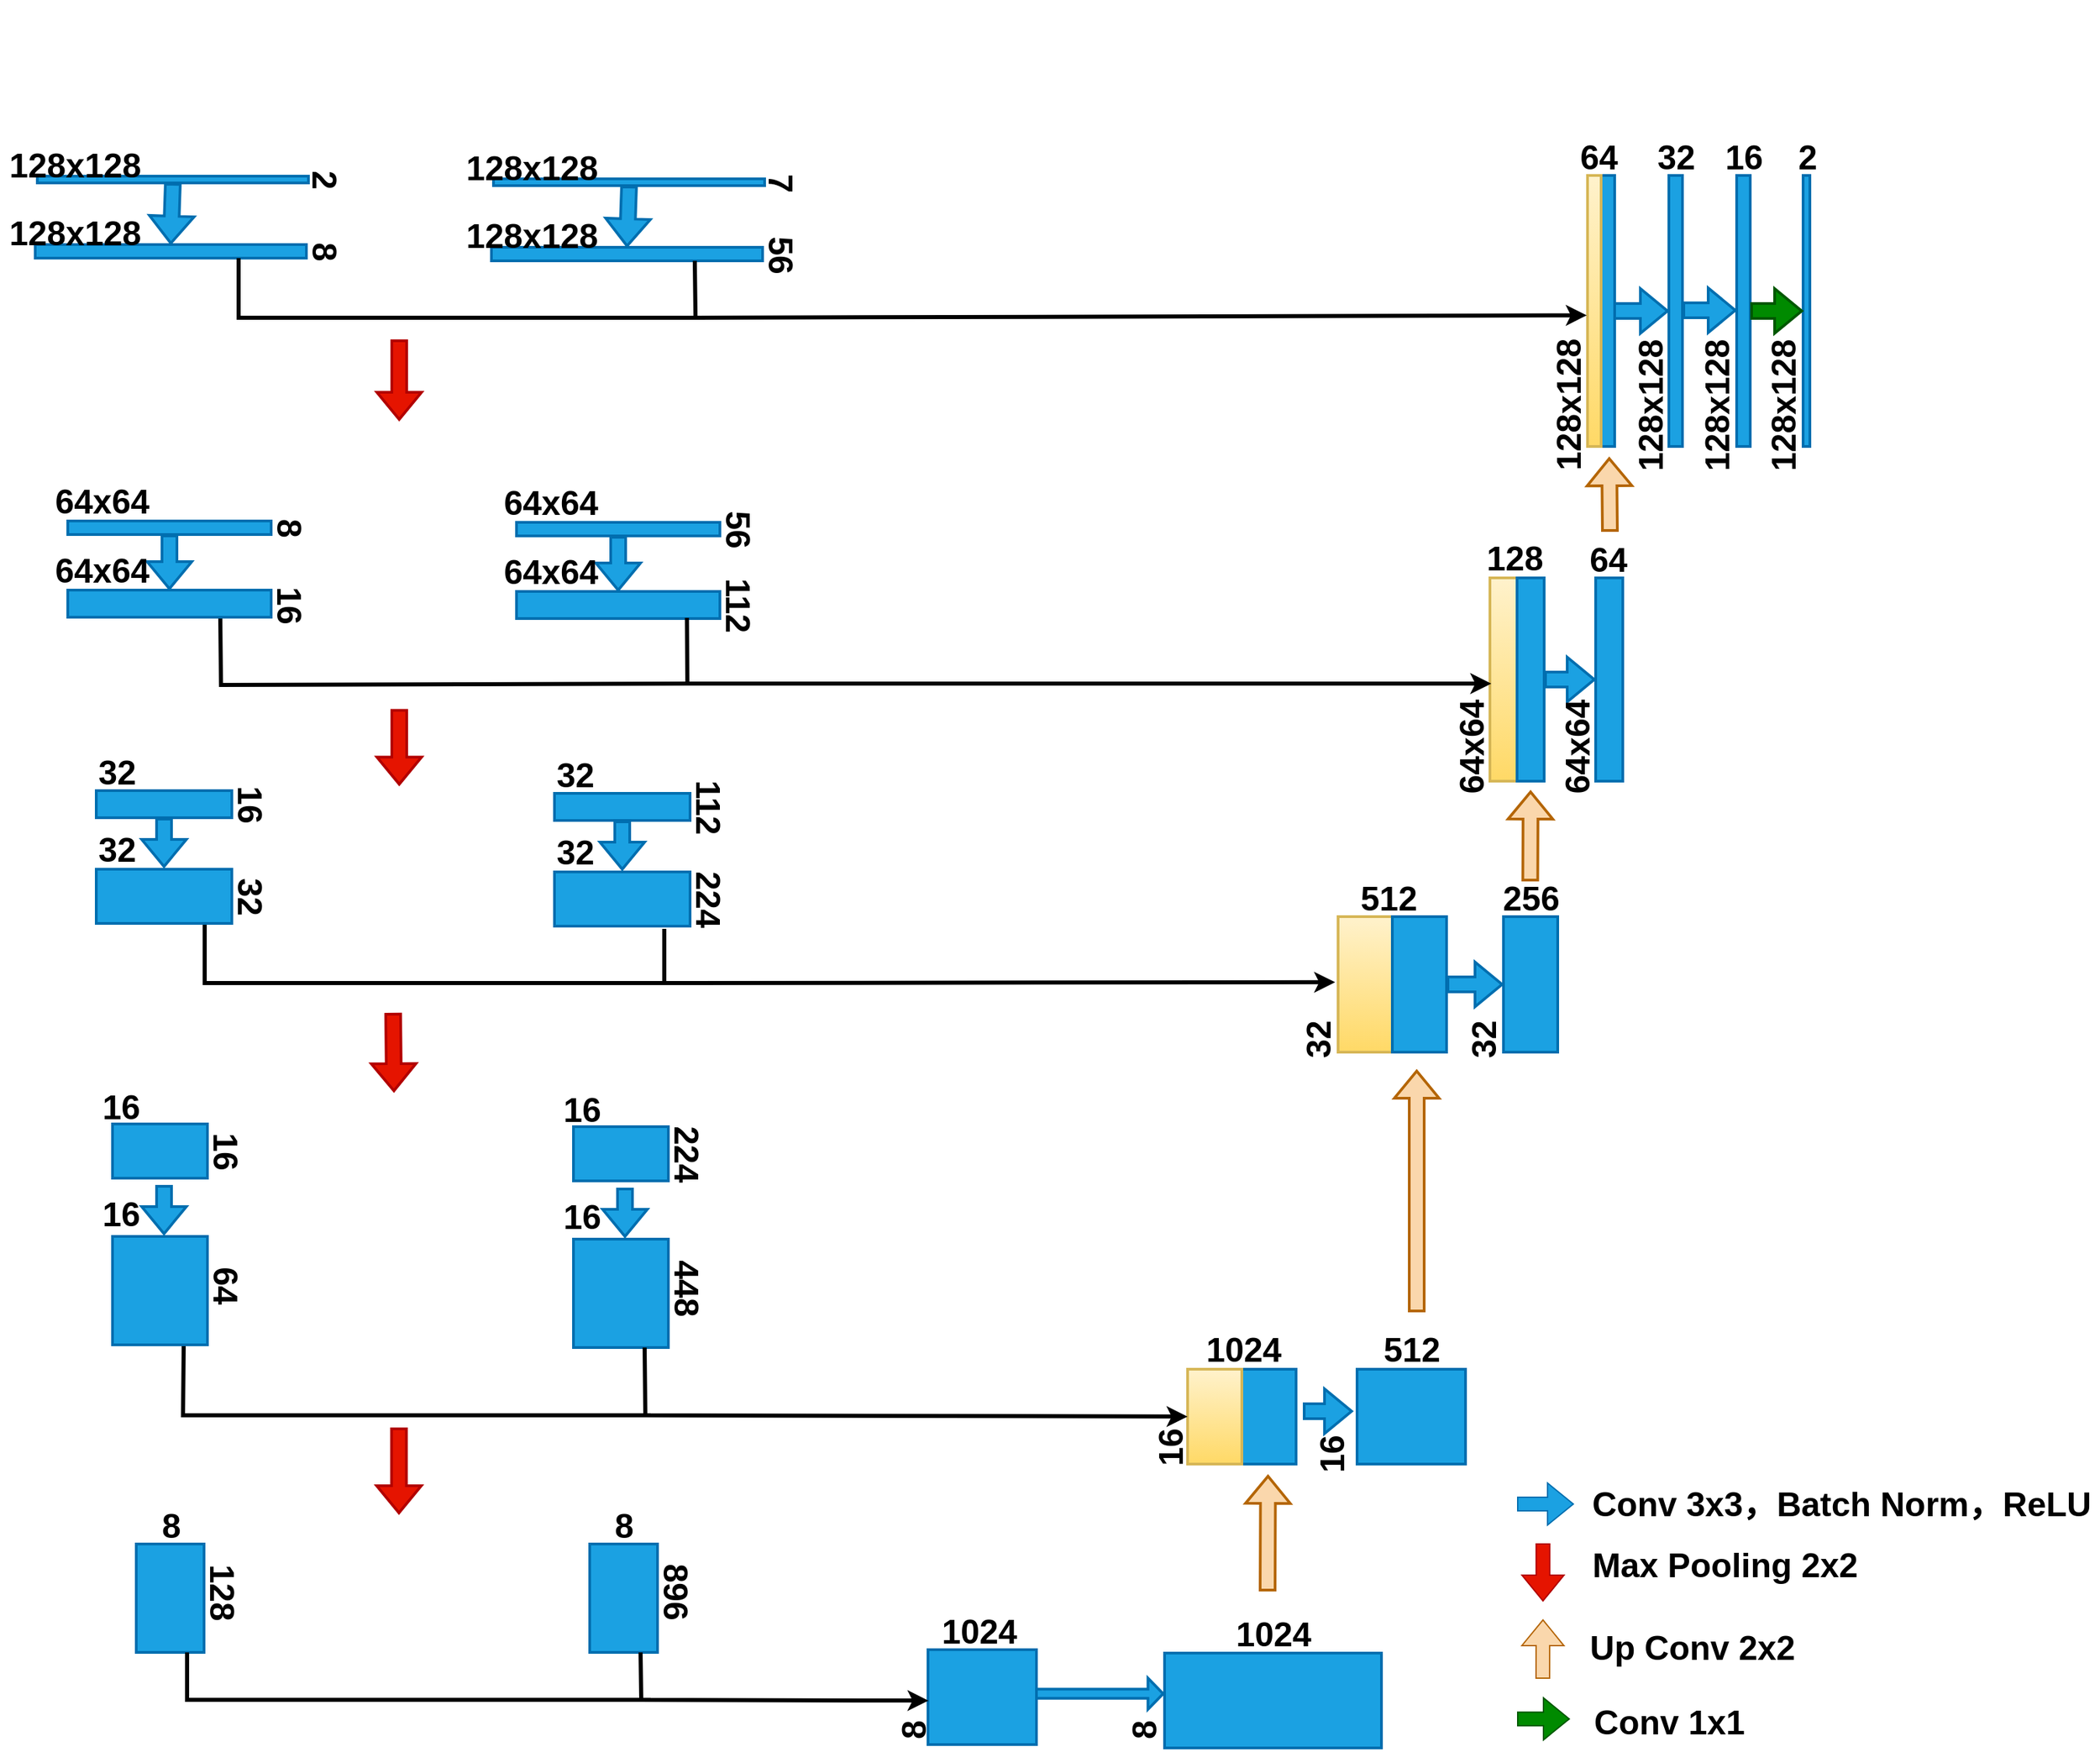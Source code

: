 <mxfile version="16.1.2" type="device"><diagram id="76JaeyTKaL0sgYRqcG2K" name="第 1 页"><mxGraphModel dx="1249" dy="129" grid="1" gridSize="10" guides="1" tooltips="1" connect="1" arrows="1" fold="1" page="1" pageScale="1" pageWidth="827" pageHeight="1169" math="0" shadow="0"><root><mxCell id="0"/><mxCell id="1" parent="0"/><mxCell id="KnSlC8G30M0_rxjDtpiL-91" value="32" style="text;html=1;align=center;verticalAlign=middle;resizable=0;points=[];autosize=1;strokeColor=none;fillColor=none;rotation=-90;fontSize=25;strokeWidth=2;fontStyle=1" parent="1" vertex="1"><mxGeometry x="2251" y="2464.5" width="40" height="40" as="geometry"/></mxCell><mxCell id="KnSlC8G30M0_rxjDtpiL-92" value="" style="shape=flexArrow;endArrow=classic;html=1;rounded=0;fillColor=#1ba1e2;strokeColor=#006EAF;width=10;fontSize=25;entryX=0;entryY=0.5;entryDx=0;entryDy=0;exitX=1;exitY=0.5;exitDx=0;exitDy=0;strokeWidth=2;fontStyle=1" parent="1" source="KnSlC8G30M0_rxjDtpiL-98" target="KnSlC8G30M0_rxjDtpiL-97" edge="1"><mxGeometry width="50" height="50" relative="1" as="geometry"><mxPoint x="2354" y="2443.3" as="sourcePoint"/><mxPoint x="2391" y="2443.3" as="targetPoint"/></mxGeometry></mxCell><mxCell id="KnSlC8G30M0_rxjDtpiL-93" value="32" style="text;html=1;align=center;verticalAlign=middle;resizable=0;points=[];autosize=1;strokeColor=none;fillColor=none;rotation=-90;fontSize=25;strokeWidth=2;fontStyle=1" parent="1" vertex="1"><mxGeometry x="2373" y="2464.5" width="40" height="40" as="geometry"/></mxCell><mxCell id="KnSlC8G30M0_rxjDtpiL-94" value="512" style="text;html=1;align=center;verticalAlign=middle;resizable=0;points=[];autosize=1;strokeColor=none;fillColor=none;fontSize=25;strokeWidth=2;fontStyle=1" parent="1" vertex="1"><mxGeometry x="2294" y="2358.5" width="60" height="40" as="geometry"/></mxCell><mxCell id="KnSlC8G30M0_rxjDtpiL-95" value="" style="shape=flexArrow;endArrow=classic;html=1;rounded=0;fillColor=#fad7ac;strokeColor=#b46504;fontSize=25;strokeWidth=2;fontStyle=1" parent="1" edge="1"><mxGeometry width="50" height="50" relative="1" as="geometry"><mxPoint x="2235" y="2891.5" as="sourcePoint"/><mxPoint x="2235.33" y="2805.5" as="targetPoint"/></mxGeometry></mxCell><mxCell id="KnSlC8G30M0_rxjDtpiL-96" value="" style="rounded=0;whiteSpace=wrap;html=1;fontSize=25;fillColor=#fff2cc;gradientColor=#ffd966;strokeColor=#d6b656;strokeWidth=2;fontStyle=1" parent="1" vertex="1"><mxGeometry x="2287" y="2393.5" width="40" height="100" as="geometry"/></mxCell><mxCell id="KnSlC8G30M0_rxjDtpiL-97" value="" style="rounded=0;whiteSpace=wrap;html=1;fontSize=25;fillColor=#1ba1e2;fontColor=#ffffff;strokeColor=#006EAF;strokeWidth=2;fontStyle=1" parent="1" vertex="1"><mxGeometry x="2409" y="2393.5" width="40" height="100" as="geometry"/></mxCell><mxCell id="KnSlC8G30M0_rxjDtpiL-98" value="" style="rounded=0;whiteSpace=wrap;html=1;fontSize=25;strokeWidth=2;fontStyle=1" parent="1" vertex="1"><mxGeometry x="2327" y="2393.5" width="40" height="100" as="geometry"/></mxCell><mxCell id="KnSlC8G30M0_rxjDtpiL-99" value="" style="shape=flexArrow;endArrow=classic;html=1;rounded=0;fillColor=#fad7ac;strokeColor=#b46504;fontSize=25;entryX=0.5;entryY=1;entryDx=0;entryDy=0;strokeWidth=2;fontStyle=1" parent="1" edge="1"><mxGeometry width="50" height="50" relative="1" as="geometry"><mxPoint x="2487.5" y="2109.5" as="sourcePoint"/><mxPoint x="2487.0" y="2054.5" as="targetPoint"/></mxGeometry></mxCell><mxCell id="KnSlC8G30M0_rxjDtpiL-100" value="" style="rounded=0;whiteSpace=wrap;html=1;fontSize=25;fillColor=#1ba1e2;fontColor=#ffffff;strokeColor=#006EAF;strokeWidth=2;fontStyle=1" parent="1" vertex="1"><mxGeometry x="2327" y="2393.5" width="40" height="100" as="geometry"/></mxCell><mxCell id="KnSlC8G30M0_rxjDtpiL-101" value="" style="rounded=0;whiteSpace=wrap;html=1;fontSize=25;fillColor=#1ba1e2;fontColor=#ffffff;strokeColor=#006EAF;strokeWidth=2;fontStyle=1" parent="1" vertex="1"><mxGeometry x="2409" y="2393.5" width="40" height="100" as="geometry"/></mxCell><mxCell id="KnSlC8G30M0_rxjDtpiL-102" value="" style="rounded=0;whiteSpace=wrap;html=1;fontSize=25;strokeWidth=2;fontStyle=1" parent="1" vertex="1"><mxGeometry x="2159" y="2937" width="60" height="60" as="geometry"/></mxCell><mxCell id="KnSlC8G30M0_rxjDtpiL-103" value="" style="shape=flexArrow;endArrow=classic;html=1;rounded=0;exitX=1;exitY=0.5;exitDx=0;exitDy=0;entryX=0;entryY=0.5;entryDx=0;entryDy=0;fillColor=#1ba1e2;strokeColor=#006EAF;width=5.833;fontSize=20;endSize=3.083;endWidth=14.236;strokeWidth=2;" parent="1" target="KnSlC8G30M0_rxjDtpiL-102" edge="1"><mxGeometry width="50" height="50" relative="1" as="geometry"><mxPoint x="2047" y="2967" as="sourcePoint"/><mxPoint x="2198" y="2972.76" as="targetPoint"/></mxGeometry></mxCell><mxCell id="KnSlC8G30M0_rxjDtpiL-104" value="8" style="text;html=1;align=center;verticalAlign=middle;resizable=0;points=[];autosize=1;strokeColor=none;fillColor=none;rotation=-90;fontSize=25;strokeWidth=2;fontStyle=1" parent="1" vertex="1"><mxGeometry x="2128" y="2974" width="30" height="40" as="geometry"/></mxCell><mxCell id="KnSlC8G30M0_rxjDtpiL-105" value="1024" style="text;html=1;align=center;verticalAlign=middle;resizable=0;points=[];autosize=1;strokeColor=none;fillColor=none;fontSize=25;strokeWidth=2;fontStyle=1" parent="1" vertex="1"><mxGeometry x="2204" y="2902" width="70" height="40" as="geometry"/></mxCell><mxCell id="KnSlC8G30M0_rxjDtpiL-106" value="" style="rounded=0;whiteSpace=wrap;html=1;fontSize=25;fillColor=#1ba1e2;fontColor=#ffffff;strokeColor=#006EAF;strokeWidth=2;fontStyle=1" parent="1" vertex="1"><mxGeometry x="2159" y="2937" width="160" height="70" as="geometry"/></mxCell><mxCell id="KnSlC8G30M0_rxjDtpiL-107" value="" style="rounded=0;whiteSpace=wrap;html=1;fontSize=25;fillColor=#0050ef;fontColor=#ffffff;strokeColor=#001DBC;strokeWidth=2;fontStyle=1" parent="1" vertex="1"><mxGeometry x="2477" y="2143.5" width="20" height="150" as="geometry"/></mxCell><mxCell id="KnSlC8G30M0_rxjDtpiL-108" value="64x64" style="text;html=1;align=center;verticalAlign=middle;resizable=0;points=[];autosize=1;strokeColor=none;fillColor=none;rotation=-90;fontSize=25;strokeWidth=2;fontStyle=1" parent="1" vertex="1"><mxGeometry x="2339" y="2248.5" width="90" height="40" as="geometry"/></mxCell><mxCell id="KnSlC8G30M0_rxjDtpiL-109" value="" style="shape=flexArrow;endArrow=classic;html=1;rounded=0;exitX=1;exitY=0.5;exitDx=0;exitDy=0;entryX=0;entryY=0.5;entryDx=0;entryDy=0;fillColor=#1ba1e2;strokeColor=#006EAF;fontSize=25;strokeWidth=2;fontStyle=1" parent="1" source="KnSlC8G30M0_rxjDtpiL-114" target="KnSlC8G30M0_rxjDtpiL-107" edge="1"><mxGeometry width="50" height="50" relative="1" as="geometry"><mxPoint x="2522" y="2219.5" as="sourcePoint"/><mxPoint x="2928" y="2322.5" as="targetPoint"/></mxGeometry></mxCell><mxCell id="KnSlC8G30M0_rxjDtpiL-110" value="64x64" style="text;html=1;align=center;verticalAlign=middle;resizable=0;points=[];autosize=1;strokeColor=none;fillColor=none;rotation=-90;fontSize=25;strokeWidth=2;fontStyle=1" parent="1" vertex="1"><mxGeometry x="2417" y="2248.5" width="90" height="40" as="geometry"/></mxCell><mxCell id="KnSlC8G30M0_rxjDtpiL-111" value="128" style="text;html=1;align=center;verticalAlign=middle;resizable=0;points=[];autosize=1;strokeColor=none;fillColor=none;fontSize=25;strokeWidth=2;fontStyle=1" parent="1" vertex="1"><mxGeometry x="2386.5" y="2107.5" width="60" height="40" as="geometry"/></mxCell><mxCell id="KnSlC8G30M0_rxjDtpiL-112" value="64" style="text;html=1;align=center;verticalAlign=middle;resizable=0;points=[];autosize=1;strokeColor=none;fillColor=none;fontSize=25;strokeWidth=2;fontStyle=1" parent="1" vertex="1"><mxGeometry x="2466" y="2108.5" width="40" height="40" as="geometry"/></mxCell><mxCell id="KnSlC8G30M0_rxjDtpiL-113" value="" style="rounded=0;whiteSpace=wrap;html=1;fontSize=25;fillColor=#fff2cc;gradientColor=#ffd966;strokeColor=#d6b656;strokeWidth=2;fontStyle=1" parent="1" vertex="1"><mxGeometry x="2399" y="2143.5" width="20" height="150" as="geometry"/></mxCell><mxCell id="KnSlC8G30M0_rxjDtpiL-114" value="" style="rounded=0;whiteSpace=wrap;html=1;fontSize=25;fillColor=#0050ef;fontColor=#ffffff;strokeColor=#001DBC;strokeWidth=2;fontStyle=1" parent="1" vertex="1"><mxGeometry x="2419" y="2143.5" width="20" height="150" as="geometry"/></mxCell><mxCell id="KnSlC8G30M0_rxjDtpiL-115" value="" style="shape=flexArrow;endArrow=classic;html=1;rounded=0;fillColor=#fad7ac;strokeColor=#b46504;fontSize=20;strokeWidth=2;" parent="1" edge="1"><mxGeometry width="50" height="50" relative="1" as="geometry"><mxPoint x="2345" y="2685.5" as="sourcePoint"/><mxPoint x="2345" y="2506.5" as="targetPoint"/></mxGeometry></mxCell><mxCell id="KnSlC8G30M0_rxjDtpiL-116" value="" style="rounded=0;whiteSpace=wrap;html=1;fontSize=25;fillColor=#1ba1e2;fontColor=#ffffff;strokeColor=#006EAF;strokeWidth=2;fontStyle=1" parent="1" vertex="1"><mxGeometry x="2477" y="2143.5" width="20" height="150" as="geometry"/></mxCell><mxCell id="KnSlC8G30M0_rxjDtpiL-117" value="" style="rounded=0;whiteSpace=wrap;html=1;fontSize=25;fillColor=#1ba1e2;fontColor=#ffffff;strokeColor=#006EAF;strokeWidth=2;fontStyle=1" parent="1" vertex="1"><mxGeometry x="2419" y="2143.5" width="20" height="150" as="geometry"/></mxCell><mxCell id="KnSlC8G30M0_rxjDtpiL-118" value="" style="rounded=0;whiteSpace=wrap;html=1;fontSize=25;fillColor=#1ba1e2;fontColor=#ffffff;strokeColor=#006EAF;strokeWidth=2;fontStyle=1" parent="1" vertex="1"><mxGeometry x="2531" y="1846.5" width="10" height="200" as="geometry"/></mxCell><mxCell id="KnSlC8G30M0_rxjDtpiL-119" value="128x128" style="text;html=1;align=center;verticalAlign=middle;resizable=0;points=[];autosize=1;strokeColor=none;fillColor=none;rotation=-90;fontSize=25;strokeWidth=2;fontStyle=1" parent="1" vertex="1"><mxGeometry x="2400.5" y="1996.5" width="110" height="40" as="geometry"/></mxCell><mxCell id="KnSlC8G30M0_rxjDtpiL-120" value="" style="shape=flexArrow;endArrow=classic;html=1;rounded=0;exitX=1;exitY=0.5;exitDx=0;exitDy=0;entryX=0;entryY=0.5;entryDx=0;entryDy=0;fillColor=#1ba1e2;strokeColor=#006EAF;fontSize=25;strokeWidth=2;fontStyle=1" parent="1" target="KnSlC8G30M0_rxjDtpiL-118" edge="1"><mxGeometry width="50" height="50" relative="1" as="geometry"><mxPoint x="2486.0" y="1946.5" as="sourcePoint"/><mxPoint x="2901" y="2026.5" as="targetPoint"/></mxGeometry></mxCell><mxCell id="KnSlC8G30M0_rxjDtpiL-121" value="128x128" style="text;html=1;align=center;verticalAlign=middle;resizable=0;points=[];autosize=1;strokeColor=none;fillColor=none;rotation=-90;fontSize=25;strokeWidth=2;fontStyle=1" parent="1" vertex="1"><mxGeometry x="2461" y="1996.5" width="110" height="40" as="geometry"/></mxCell><mxCell id="KnSlC8G30M0_rxjDtpiL-122" value="128x128" style="text;html=1;align=center;verticalAlign=middle;resizable=0;points=[];autosize=1;strokeColor=none;fillColor=none;rotation=-90;fontSize=25;strokeWidth=2;fontStyle=1" parent="1" vertex="1"><mxGeometry x="2510" y="1996.5" width="110" height="40" as="geometry"/></mxCell><mxCell id="KnSlC8G30M0_rxjDtpiL-123" value="64" style="text;html=1;align=center;verticalAlign=middle;resizable=0;points=[];autosize=1;strokeColor=none;fillColor=none;fontSize=25;strokeWidth=2;fontStyle=1" parent="1" vertex="1"><mxGeometry x="2459" y="1811.5" width="40" height="40" as="geometry"/></mxCell><mxCell id="KnSlC8G30M0_rxjDtpiL-124" value="" style="shape=flexArrow;endArrow=classic;html=1;rounded=0;exitX=1;exitY=0.5;exitDx=0;exitDy=0;entryX=0;entryY=0.5;entryDx=0;entryDy=0;fillColor=#1ba1e2;strokeColor=#006EAF;fontSize=25;strokeWidth=2;fontStyle=1" parent="1" edge="1"><mxGeometry width="50" height="50" relative="1" as="geometry"><mxPoint x="2541.0" y="1946" as="sourcePoint"/><mxPoint x="2581.0" y="1946" as="targetPoint"/></mxGeometry></mxCell><mxCell id="KnSlC8G30M0_rxjDtpiL-125" value="" style="rounded=0;whiteSpace=wrap;html=1;fontSize=25;fillColor=#1ba1e2;fontColor=#ffffff;strokeColor=#006EAF;strokeWidth=2;fontStyle=1" parent="1" vertex="1"><mxGeometry x="2481" y="1846.5" width="10" height="200" as="geometry"/></mxCell><mxCell id="KnSlC8G30M0_rxjDtpiL-126" value="" style="rounded=0;whiteSpace=wrap;html=1;fontSize=25;fillColor=#fff2cc;gradientColor=#ffd966;strokeColor=#d6b656;strokeWidth=2;fontStyle=1" parent="1" vertex="1"><mxGeometry x="2471" y="1846.5" width="10" height="200" as="geometry"/></mxCell><mxCell id="KnSlC8G30M0_rxjDtpiL-127" value="" style="rounded=0;whiteSpace=wrap;html=1;fontSize=25;fillColor=#1ba1e2;fontColor=#ffffff;strokeColor=#006EAF;strokeWidth=2;fontStyle=1" parent="1" vertex="1"><mxGeometry x="2581" y="1846.5" width="10" height="200" as="geometry"/></mxCell><mxCell id="KnSlC8G30M0_rxjDtpiL-128" value="" style="rounded=0;whiteSpace=wrap;html=1;fontSize=25;fillColor=#1ba1e2;fontColor=#ffffff;strokeColor=#006EAF;strokeWidth=2;fontStyle=1" parent="1" vertex="1"><mxGeometry x="2630" y="1846.5" width="5" height="200" as="geometry"/></mxCell><mxCell id="KnSlC8G30M0_rxjDtpiL-129" value="128x128" style="text;html=1;align=center;verticalAlign=middle;resizable=0;points=[];autosize=1;strokeColor=none;fillColor=none;rotation=-90;fontSize=25;strokeWidth=2;fontStyle=1" parent="1" vertex="1"><mxGeometry x="2559" y="1996.5" width="110" height="40" as="geometry"/></mxCell><mxCell id="KnSlC8G30M0_rxjDtpiL-130" value="" style="shape=flexArrow;endArrow=classic;html=1;rounded=0;exitX=1;exitY=0.5;exitDx=0;exitDy=0;fillColor=#008a00;strokeColor=#005700;fontSize=25;entryX=0;entryY=0.5;entryDx=0;entryDy=0;strokeWidth=2;fontStyle=1" parent="1" source="KnSlC8G30M0_rxjDtpiL-127" target="KnSlC8G30M0_rxjDtpiL-128" edge="1"><mxGeometry width="50" height="50" relative="1" as="geometry"><mxPoint x="2596" y="1946.13" as="sourcePoint"/><mxPoint x="2626" y="1946.5" as="targetPoint"/></mxGeometry></mxCell><mxCell id="KnSlC8G30M0_rxjDtpiL-131" value="" style="shape=flexArrow;endArrow=classic;html=1;rounded=0;fillColor=#e51400;strokeColor=#B20000;width=10;fontSize=25;exitX=1;exitY=0.5;exitDx=0;exitDy=0;strokeWidth=2;fontStyle=1" parent="1" edge="1"><mxGeometry width="50" height="50" relative="1" as="geometry"><mxPoint x="1594.47" y="1967.5" as="sourcePoint"/><mxPoint x="1594.47" y="2027.5" as="targetPoint"/></mxGeometry></mxCell><mxCell id="KnSlC8G30M0_rxjDtpiL-132" value="1024" style="text;html=1;align=center;verticalAlign=middle;resizable=0;points=[];autosize=1;strokeColor=none;fillColor=none;fontSize=25;rotation=0;strokeWidth=2;fontStyle=1" parent="1" vertex="1"><mxGeometry x="1987" y="2899.5" width="70" height="40" as="geometry"/></mxCell><mxCell id="KnSlC8G30M0_rxjDtpiL-133" value="8" style="text;html=1;align=center;verticalAlign=middle;resizable=0;points=[];autosize=1;strokeColor=none;fillColor=none;rotation=-90;fontSize=25;strokeWidth=2;fontStyle=1" parent="1" vertex="1"><mxGeometry x="1958" y="2974" width="30" height="40" as="geometry"/></mxCell><mxCell id="KnSlC8G30M0_rxjDtpiL-134" value="" style="rounded=0;whiteSpace=wrap;html=1;fontSize=25;fillColor=#1ba1e2;fontColor=#ffffff;strokeColor=#006EAF;rotation=0;strokeWidth=2;fontStyle=1" parent="1" vertex="1"><mxGeometry x="1984.5" y="2934.5" width="80" height="70" as="geometry"/></mxCell><mxCell id="KnSlC8G30M0_rxjDtpiL-135" value="" style="shape=flexArrow;endArrow=classic;html=1;rounded=0;fillColor=#e51400;strokeColor=#B20000;width=10;fontSize=25;exitX=1;exitY=0.5;exitDx=0;exitDy=0;strokeWidth=2;fontStyle=1" parent="1" edge="1"><mxGeometry width="50" height="50" relative="1" as="geometry"><mxPoint x="1594.5" y="2240.25" as="sourcePoint"/><mxPoint x="1594.5" y="2296.75" as="targetPoint"/></mxGeometry></mxCell><mxCell id="KnSlC8G30M0_rxjDtpiL-136" value="" style="shape=flexArrow;endArrow=classic;html=1;rounded=0;fillColor=#e51400;strokeColor=#B20000;width=10;fontSize=25;exitX=1;exitY=0.5;exitDx=0;exitDy=0;strokeWidth=2;fontStyle=1" parent="1" edge="1"><mxGeometry width="50" height="50" relative="1" as="geometry"><mxPoint x="1590.0" y="2464.5" as="sourcePoint"/><mxPoint x="1590.59" y="2523" as="targetPoint"/></mxGeometry></mxCell><mxCell id="KnSlC8G30M0_rxjDtpiL-137" value="" style="shape=flexArrow;endArrow=classic;html=1;rounded=0;fillColor=#e51400;strokeColor=#B20000;width=10;fontSize=25;exitX=1;exitY=0.5;exitDx=0;exitDy=0;strokeWidth=2;fontStyle=1" parent="1" edge="1"><mxGeometry width="50" height="50" relative="1" as="geometry"><mxPoint x="1594.29" y="2770.5" as="sourcePoint"/><mxPoint x="1594.29" y="2834.5" as="targetPoint"/></mxGeometry></mxCell><mxCell id="KnSlC8G30M0_rxjDtpiL-138" value="1024" style="text;html=1;align=center;verticalAlign=middle;resizable=0;points=[];autosize=1;strokeColor=none;fillColor=none;fontSize=25;rotation=0;strokeWidth=2;fontStyle=1" parent="1" vertex="1"><mxGeometry x="2182" y="2691.5" width="70" height="40" as="geometry"/></mxCell><mxCell id="KnSlC8G30M0_rxjDtpiL-139" value="" style="rounded=0;whiteSpace=wrap;html=1;fontSize=25;fillColor=#1ba1e2;fontColor=#ffffff;strokeColor=#006EAF;rotation=0;strokeWidth=2;fontStyle=1" parent="1" vertex="1"><mxGeometry x="2216" y="2727.5" width="40" height="70" as="geometry"/></mxCell><mxCell id="KnSlC8G30M0_rxjDtpiL-140" value="16" style="text;html=1;align=center;verticalAlign=middle;resizable=0;points=[];autosize=1;strokeColor=none;fillColor=none;rotation=-90;fontSize=25;strokeWidth=2;fontStyle=1" parent="1" vertex="1"><mxGeometry x="2142" y="2765.5" width="40" height="40" as="geometry"/></mxCell><mxCell id="KnSlC8G30M0_rxjDtpiL-141" value="" style="shape=flexArrow;endArrow=classic;html=1;rounded=0;fillColor=#1ba1e2;strokeColor=#006EAF;width=10;fontSize=25;strokeWidth=2;fontStyle=1" parent="1" edge="1"><mxGeometry width="50" height="50" relative="1" as="geometry"><mxPoint x="2261" y="2758.5" as="sourcePoint"/><mxPoint x="2298" y="2758.5" as="targetPoint"/></mxGeometry></mxCell><mxCell id="KnSlC8G30M0_rxjDtpiL-142" value="512" style="text;html=1;align=center;verticalAlign=middle;resizable=0;points=[];autosize=1;strokeColor=none;fillColor=none;fontSize=25;rotation=0;strokeWidth=2;fontStyle=1" parent="1" vertex="1"><mxGeometry x="2311" y="2691.5" width="60" height="40" as="geometry"/></mxCell><mxCell id="KnSlC8G30M0_rxjDtpiL-143" value="" style="rounded=0;whiteSpace=wrap;html=1;fontSize=25;fillColor=#1ba1e2;fontColor=#ffffff;strokeColor=#006EAF;rotation=0;strokeWidth=2;fontStyle=1" parent="1" vertex="1"><mxGeometry x="2301" y="2727.5" width="80" height="70" as="geometry"/></mxCell><mxCell id="KnSlC8G30M0_rxjDtpiL-144" value="16" style="text;html=1;align=center;verticalAlign=middle;resizable=0;points=[];autosize=1;strokeColor=none;fillColor=none;rotation=-90;fontSize=25;strokeWidth=2;fontStyle=1" parent="1" vertex="1"><mxGeometry x="2261" y="2770.5" width="40" height="40" as="geometry"/></mxCell><mxCell id="KnSlC8G30M0_rxjDtpiL-145" value="" style="rounded=0;whiteSpace=wrap;html=1;fontSize=25;fillColor=#fff2cc;gradientColor=#ffd966;strokeColor=#d6b656;strokeWidth=2;fontStyle=1" parent="1" vertex="1"><mxGeometry x="2176" y="2727.5" width="40" height="70" as="geometry"/></mxCell><mxCell id="KnSlC8G30M0_rxjDtpiL-146" value="256" style="text;html=1;align=center;verticalAlign=middle;resizable=0;points=[];autosize=1;strokeColor=none;fillColor=none;fontSize=25;strokeWidth=2;fontStyle=1" parent="1" vertex="1"><mxGeometry x="2399" y="2358.5" width="60" height="40" as="geometry"/></mxCell><mxCell id="KnSlC8G30M0_rxjDtpiL-147" value="" style="shape=flexArrow;endArrow=classic;html=1;rounded=0;fillColor=#fad7ac;strokeColor=#b46504;fontSize=25;strokeWidth=2;fontStyle=1" parent="1" edge="1"><mxGeometry width="50" height="50" relative="1" as="geometry"><mxPoint x="2428.75" y="2367.5" as="sourcePoint"/><mxPoint x="2429" y="2300.5" as="targetPoint"/></mxGeometry></mxCell><mxCell id="KnSlC8G30M0_rxjDtpiL-148" value="32" style="text;html=1;align=center;verticalAlign=middle;resizable=0;points=[];autosize=1;strokeColor=none;fillColor=none;fontSize=25;strokeWidth=2;fontStyle=1" parent="1" vertex="1"><mxGeometry x="2516" y="1811.5" width="40" height="40" as="geometry"/></mxCell><mxCell id="KnSlC8G30M0_rxjDtpiL-149" value="16" style="text;html=1;align=center;verticalAlign=middle;resizable=0;points=[];autosize=1;strokeColor=none;fillColor=none;fontSize=25;strokeWidth=2;fontStyle=1" parent="1" vertex="1"><mxGeometry x="2566" y="1811.5" width="40" height="40" as="geometry"/></mxCell><mxCell id="KnSlC8G30M0_rxjDtpiL-150" value="2" style="text;html=1;align=center;verticalAlign=middle;resizable=0;points=[];autosize=1;strokeColor=none;fillColor=none;fontSize=25;strokeWidth=2;fontStyle=1" parent="1" vertex="1"><mxGeometry x="2617.5" y="1811.5" width="30" height="40" as="geometry"/></mxCell><mxCell id="KnSlC8G30M0_rxjDtpiL-151" value="" style="group;rotation=90;" parent="1" vertex="1" connectable="0"><mxGeometry x="1694.5" y="1688.5" width="203" height="261" as="geometry"/></mxCell><mxCell id="KnSlC8G30M0_rxjDtpiL-152" value="" style="rounded=0;whiteSpace=wrap;html=1;fontSize=25;fillColor=#1ba1e2;strokeColor=#006EAF;fontColor=#ffffff;rotation=90;strokeWidth=2;fontStyle=1" parent="KnSlC8G30M0_rxjDtpiL-151" vertex="1"><mxGeometry x="67" y="63" width="5" height="200" as="geometry"/></mxCell><mxCell id="KnSlC8G30M0_rxjDtpiL-153" value="" style="rounded=0;whiteSpace=wrap;html=1;fontSize=25;fillColor=#1ba1e2;fontColor=#ffffff;strokeColor=#006EAF;rotation=90;strokeWidth=2;fontStyle=1" parent="KnSlC8G30M0_rxjDtpiL-151" vertex="1"><mxGeometry x="63" y="116" width="10" height="200" as="geometry"/></mxCell><mxCell id="KnSlC8G30M0_rxjDtpiL-154" value="128x128" style="text;html=1;align=center;verticalAlign=middle;resizable=0;points=[];autosize=1;strokeColor=none;fillColor=none;rotation=0;fontSize=25;strokeWidth=2;fontStyle=1" parent="KnSlC8G30M0_rxjDtpiL-151" vertex="1"><mxGeometry x="-58" y="131" width="110" height="40" as="geometry"/></mxCell><mxCell id="KnSlC8G30M0_rxjDtpiL-155" value="" style="shape=flexArrow;endArrow=classic;html=1;rounded=0;exitX=1;exitY=0.5;exitDx=0;exitDy=0;entryX=0;entryY=0.5;entryDx=0;entryDy=0;fillColor=#1ba1e2;strokeColor=#006EAF;fontSize=25;strokeWidth=2;fontStyle=1" parent="KnSlC8G30M0_rxjDtpiL-151" source="KnSlC8G30M0_rxjDtpiL-152" target="KnSlC8G30M0_rxjDtpiL-153" edge="1"><mxGeometry width="50" height="50" relative="1" as="geometry"><mxPoint x="-62" y="531" as="sourcePoint"/><mxPoint x="-12" y="581" as="targetPoint"/></mxGeometry></mxCell><mxCell id="KnSlC8G30M0_rxjDtpiL-156" value="128x128" style="text;html=1;align=center;verticalAlign=middle;resizable=0;points=[];autosize=1;strokeColor=none;fillColor=none;rotation=0;fontSize=25;strokeWidth=2;fontStyle=1" parent="KnSlC8G30M0_rxjDtpiL-151" vertex="1"><mxGeometry x="-58" y="181" width="110" height="40" as="geometry"/></mxCell><mxCell id="KnSlC8G30M0_rxjDtpiL-157" value="7" style="text;html=1;align=center;verticalAlign=middle;resizable=0;points=[];autosize=1;strokeColor=none;fillColor=none;fontSize=25;rotation=90;strokeWidth=2;fontStyle=1" parent="KnSlC8G30M0_rxjDtpiL-151" vertex="1"><mxGeometry x="168" y="143" width="30" height="40" as="geometry"/></mxCell><mxCell id="KnSlC8G30M0_rxjDtpiL-158" value="56" style="text;html=1;align=center;verticalAlign=middle;resizable=0;points=[];autosize=1;strokeColor=none;fillColor=none;fontSize=25;rotation=90;strokeWidth=2;fontStyle=1" parent="KnSlC8G30M0_rxjDtpiL-151" vertex="1"><mxGeometry x="163" y="196" width="40" height="40" as="geometry"/></mxCell><mxCell id="KnSlC8G30M0_rxjDtpiL-159" value="" style="rounded=0;whiteSpace=wrap;html=1;fontSize=25;fillColor=#1ba1e2;strokeColor=#006EAF;fontColor=#ffffff;rotation=90;strokeWidth=2;fontStyle=1" parent="1" vertex="1"><mxGeometry x="1425" y="1749.5" width="5" height="200" as="geometry"/></mxCell><mxCell id="KnSlC8G30M0_rxjDtpiL-160" value="" style="rounded=0;whiteSpace=wrap;html=1;fontSize=25;fillColor=#1ba1e2;fontColor=#ffffff;strokeColor=#006EAF;rotation=90;strokeWidth=2;fontStyle=1" parent="1" vertex="1"><mxGeometry x="1421" y="1802.5" width="10" height="200" as="geometry"/></mxCell><mxCell id="KnSlC8G30M0_rxjDtpiL-161" value="128x128" style="text;html=1;align=center;verticalAlign=middle;resizable=0;points=[];autosize=1;strokeColor=none;fillColor=none;rotation=0;fontSize=25;strokeWidth=2;fontStyle=1" parent="1" vertex="1"><mxGeometry x="1300" y="1817.5" width="110" height="40" as="geometry"/></mxCell><mxCell id="KnSlC8G30M0_rxjDtpiL-162" value="" style="shape=flexArrow;endArrow=classic;html=1;rounded=0;exitX=1;exitY=0.5;exitDx=0;exitDy=0;entryX=0;entryY=0.5;entryDx=0;entryDy=0;fillColor=#1ba1e2;strokeColor=#006EAF;fontSize=25;strokeWidth=2;fontStyle=1" parent="1" source="KnSlC8G30M0_rxjDtpiL-159" target="KnSlC8G30M0_rxjDtpiL-160" edge="1"><mxGeometry width="50" height="50" relative="1" as="geometry"><mxPoint x="1296" y="2217.5" as="sourcePoint"/><mxPoint x="1346" y="2267.5" as="targetPoint"/></mxGeometry></mxCell><mxCell id="KnSlC8G30M0_rxjDtpiL-163" value="128x128" style="text;html=1;align=center;verticalAlign=middle;resizable=0;points=[];autosize=1;strokeColor=none;fillColor=none;rotation=0;fontSize=25;strokeWidth=2;fontStyle=1" parent="1" vertex="1"><mxGeometry x="1300" y="1867.5" width="110" height="40" as="geometry"/></mxCell><mxCell id="KnSlC8G30M0_rxjDtpiL-164" value="2" style="text;html=1;align=center;verticalAlign=middle;resizable=0;points=[];autosize=1;strokeColor=none;fillColor=none;fontSize=25;rotation=90;strokeWidth=2;fontStyle=1" parent="1" vertex="1"><mxGeometry x="1526" y="1829.5" width="30" height="40" as="geometry"/></mxCell><mxCell id="KnSlC8G30M0_rxjDtpiL-165" value="8" style="text;html=1;align=center;verticalAlign=middle;resizable=0;points=[];autosize=1;strokeColor=none;fillColor=none;fontSize=25;rotation=90;strokeWidth=2;fontStyle=1" parent="1" vertex="1"><mxGeometry x="1526" y="1882.5" width="30" height="40" as="geometry"/></mxCell><mxCell id="KnSlC8G30M0_rxjDtpiL-167" value="" style="group;rotation=90;" parent="1" vertex="1" connectable="0"><mxGeometry x="1700" y="2027.5" width="176" height="205" as="geometry"/></mxCell><mxCell id="KnSlC8G30M0_rxjDtpiL-168" value="" style="rounded=0;whiteSpace=wrap;html=1;fontSize=25;rotation=90;strokeWidth=2;fontStyle=1" parent="KnSlC8G30M0_rxjDtpiL-167" vertex="1"><mxGeometry x="51" y="5" width="10" height="150" as="geometry"/></mxCell><mxCell id="KnSlC8G30M0_rxjDtpiL-169" value="" style="rounded=0;whiteSpace=wrap;html=1;fontSize=25;rotation=90;strokeWidth=2;fontStyle=1" parent="KnSlC8G30M0_rxjDtpiL-167" vertex="1"><mxGeometry x="46" y="61" width="20" height="150" as="geometry"/></mxCell><mxCell id="KnSlC8G30M0_rxjDtpiL-170" value="64x64" style="text;html=1;align=center;verticalAlign=middle;resizable=0;points=[];autosize=1;strokeColor=none;fillColor=none;rotation=0;fontSize=25;strokeWidth=2;fontStyle=1" parent="KnSlC8G30M0_rxjDtpiL-167" vertex="1"><mxGeometry x="-39" y="39" width="90" height="40" as="geometry"/></mxCell><mxCell id="KnSlC8G30M0_rxjDtpiL-171" value="" style="shape=flexArrow;endArrow=classic;html=1;rounded=0;exitX=1;exitY=0.5;exitDx=0;exitDy=0;entryX=0;entryY=0.5;entryDx=0;entryDy=0;fillColor=#1ba1e2;strokeColor=#006EAF;fontSize=25;strokeWidth=2;fontStyle=1" parent="KnSlC8G30M0_rxjDtpiL-167" source="KnSlC8G30M0_rxjDtpiL-168" target="KnSlC8G30M0_rxjDtpiL-169" edge="1"><mxGeometry width="50" height="50" relative="1" as="geometry"><mxPoint x="-97" y="441" as="sourcePoint"/><mxPoint x="-47" y="491" as="targetPoint"/></mxGeometry></mxCell><mxCell id="KnSlC8G30M0_rxjDtpiL-172" value="64x64" style="text;html=1;align=center;verticalAlign=middle;resizable=0;points=[];autosize=1;strokeColor=none;fillColor=none;rotation=0;fontSize=25;strokeWidth=2;fontStyle=1" parent="KnSlC8G30M0_rxjDtpiL-167" vertex="1"><mxGeometry x="-39" y="90" width="90" height="40" as="geometry"/></mxCell><mxCell id="KnSlC8G30M0_rxjDtpiL-173" value="56" style="text;html=1;align=center;verticalAlign=middle;resizable=0;points=[];autosize=1;strokeColor=none;fillColor=none;fontSize=25;rotation=90;strokeWidth=2;fontStyle=1" parent="KnSlC8G30M0_rxjDtpiL-167" vertex="1"><mxGeometry x="126" y="60" width="40" height="40" as="geometry"/></mxCell><mxCell id="KnSlC8G30M0_rxjDtpiL-174" value="112" style="text;html=1;align=center;verticalAlign=middle;resizable=0;points=[];autosize=1;strokeColor=none;fillColor=none;fontSize=25;rotation=90;strokeWidth=2;fontStyle=1" parent="KnSlC8G30M0_rxjDtpiL-167" vertex="1"><mxGeometry x="116" y="116" width="60" height="40" as="geometry"/></mxCell><mxCell id="KnSlC8G30M0_rxjDtpiL-175" value="" style="rounded=0;whiteSpace=wrap;html=1;fontSize=25;rotation=90;strokeWidth=2;fontStyle=1" parent="KnSlC8G30M0_rxjDtpiL-167" vertex="1"><mxGeometry x="51" y="5" width="10" height="150" as="geometry"/></mxCell><mxCell id="KnSlC8G30M0_rxjDtpiL-176" value="" style="rounded=0;whiteSpace=wrap;html=1;fontSize=25;rotation=90;strokeWidth=2;fontStyle=1" parent="KnSlC8G30M0_rxjDtpiL-167" vertex="1"><mxGeometry x="46" y="61" width="20" height="150" as="geometry"/></mxCell><mxCell id="KnSlC8G30M0_rxjDtpiL-177" value="" style="rounded=0;whiteSpace=wrap;html=1;fontSize=25;fillColor=#1ba1e2;fontColor=#ffffff;strokeColor=#006EAF;rotation=90;strokeWidth=2;fontStyle=1" parent="KnSlC8G30M0_rxjDtpiL-167" vertex="1"><mxGeometry x="51" y="5" width="10" height="150" as="geometry"/></mxCell><mxCell id="KnSlC8G30M0_rxjDtpiL-178" value="" style="rounded=0;whiteSpace=wrap;html=1;fontSize=25;fillColor=#1ba1e2;fontColor=#ffffff;strokeColor=#006EAF;rotation=90;strokeWidth=2;fontStyle=1" parent="KnSlC8G30M0_rxjDtpiL-167" vertex="1"><mxGeometry x="46" y="61" width="20" height="150" as="geometry"/></mxCell><mxCell id="KnSlC8G30M0_rxjDtpiL-179" value="" style="group;rotation=90;" parent="1" vertex="1" connectable="0"><mxGeometry x="1702" y="2268.5" width="152" height="140" as="geometry"/></mxCell><mxCell id="KnSlC8G30M0_rxjDtpiL-180" value="" style="rounded=0;whiteSpace=wrap;html=1;fontSize=25;rotation=90;strokeWidth=2;fontStyle=1" parent="KnSlC8G30M0_rxjDtpiL-179" vertex="1"><mxGeometry x="47" y="-6" width="20" height="100" as="geometry"/></mxCell><mxCell id="KnSlC8G30M0_rxjDtpiL-181" value="" style="rounded=0;whiteSpace=wrap;html=1;fontSize=25;rotation=90;strokeWidth=2;fontStyle=1" parent="KnSlC8G30M0_rxjDtpiL-179" vertex="1"><mxGeometry x="37" y="62" width="40" height="100" as="geometry"/></mxCell><mxCell id="KnSlC8G30M0_rxjDtpiL-182" value="32" style="text;html=1;align=center;verticalAlign=middle;resizable=0;points=[];autosize=1;strokeColor=none;fillColor=none;rotation=0;fontSize=25;strokeWidth=2;fontStyle=1" parent="KnSlC8G30M0_rxjDtpiL-179" vertex="1"><mxGeometry x="2" y="-1" width="40" height="40" as="geometry"/></mxCell><mxCell id="KnSlC8G30M0_rxjDtpiL-183" value="" style="shape=flexArrow;endArrow=classic;html=1;rounded=0;fillColor=#1ba1e2;strokeColor=#006EAF;width=10;fontSize=25;strokeWidth=2;fontStyle=1" parent="KnSlC8G30M0_rxjDtpiL-179" edge="1"><mxGeometry width="50" height="50" relative="1" as="geometry"><mxPoint x="57" y="54" as="sourcePoint"/><mxPoint x="57" y="91" as="targetPoint"/></mxGeometry></mxCell><mxCell id="KnSlC8G30M0_rxjDtpiL-184" value="32" style="text;html=1;align=center;verticalAlign=middle;resizable=0;points=[];autosize=1;strokeColor=none;fillColor=none;rotation=0;fontSize=25;strokeWidth=2;fontStyle=1" parent="KnSlC8G30M0_rxjDtpiL-179" vertex="1"><mxGeometry x="2" y="56" width="40" height="40" as="geometry"/></mxCell><mxCell id="KnSlC8G30M0_rxjDtpiL-185" value="112" style="text;html=1;align=center;verticalAlign=middle;resizable=0;points=[];autosize=1;strokeColor=none;fillColor=none;fontSize=25;rotation=90;strokeWidth=2;fontStyle=1" parent="KnSlC8G30M0_rxjDtpiL-179" vertex="1"><mxGeometry x="92" y="24" width="60" height="40" as="geometry"/></mxCell><mxCell id="KnSlC8G30M0_rxjDtpiL-186" value="224" style="text;html=1;align=center;verticalAlign=middle;resizable=0;points=[];autosize=1;strokeColor=none;fillColor=none;fontSize=25;rotation=90;strokeWidth=2;fontStyle=1" parent="KnSlC8G30M0_rxjDtpiL-179" vertex="1"><mxGeometry x="92" y="92" width="60" height="40" as="geometry"/></mxCell><mxCell id="KnSlC8G30M0_rxjDtpiL-187" value="" style="rounded=0;whiteSpace=wrap;html=1;fontSize=25;rotation=90;strokeWidth=2;fontStyle=1" parent="KnSlC8G30M0_rxjDtpiL-179" vertex="1"><mxGeometry x="47" y="-6" width="20" height="100" as="geometry"/></mxCell><mxCell id="KnSlC8G30M0_rxjDtpiL-188" value="" style="rounded=0;whiteSpace=wrap;html=1;fontSize=25;rotation=90;strokeWidth=2;fontStyle=1" parent="KnSlC8G30M0_rxjDtpiL-179" vertex="1"><mxGeometry x="37" y="62" width="40" height="100" as="geometry"/></mxCell><mxCell id="KnSlC8G30M0_rxjDtpiL-189" value="" style="rounded=0;whiteSpace=wrap;html=1;fontSize=25;fillColor=#1ba1e2;fontColor=#ffffff;strokeColor=#006EAF;rotation=90;strokeWidth=2;fontStyle=1" parent="KnSlC8G30M0_rxjDtpiL-179" vertex="1"><mxGeometry x="47" y="-6" width="20" height="100" as="geometry"/></mxCell><mxCell id="KnSlC8G30M0_rxjDtpiL-190" value="" style="rounded=0;whiteSpace=wrap;html=1;fontSize=25;fillColor=#1ba1e2;fontColor=#ffffff;strokeColor=#006EAF;rotation=90;strokeWidth=2;fontStyle=1" parent="KnSlC8G30M0_rxjDtpiL-179" vertex="1"><mxGeometry x="37" y="62" width="40" height="100" as="geometry"/></mxCell><mxCell id="KnSlC8G30M0_rxjDtpiL-191" value="" style="group;rotation=90;" parent="1" vertex="1" connectable="0"><mxGeometry x="1670" y="2553.5" width="197" height="134" as="geometry"/></mxCell><mxCell id="KnSlC8G30M0_rxjDtpiL-192" value="224" style="text;html=1;align=center;verticalAlign=middle;resizable=0;points=[];autosize=1;strokeColor=none;fillColor=none;fontSize=25;rotation=90;strokeWidth=2;fontStyle=1" parent="KnSlC8G30M0_rxjDtpiL-191" vertex="1"><mxGeometry x="108" y="-5" width="60" height="40" as="geometry"/></mxCell><mxCell id="KnSlC8G30M0_rxjDtpiL-193" value="" style="rounded=0;whiteSpace=wrap;html=1;fontSize=25;fillColor=#1ba1e2;fontColor=#ffffff;strokeColor=#006EAF;rotation=90;strokeWidth=2;fontStyle=1" parent="KnSlC8G30M0_rxjDtpiL-191" vertex="1"><mxGeometry x="68" y="-20" width="40" height="70" as="geometry"/></mxCell><mxCell id="KnSlC8G30M0_rxjDtpiL-194" value="16" style="text;html=1;align=center;verticalAlign=middle;resizable=0;points=[];autosize=1;strokeColor=none;fillColor=none;rotation=0;fontSize=25;strokeWidth=2;fontStyle=1" parent="KnSlC8G30M0_rxjDtpiL-191" vertex="1"><mxGeometry x="39" y="-39" width="40" height="40" as="geometry"/></mxCell><mxCell id="KnSlC8G30M0_rxjDtpiL-195" value="" style="shape=flexArrow;endArrow=classic;html=1;rounded=0;fillColor=#1ba1e2;strokeColor=#006EAF;width=10;fontSize=25;strokeWidth=2;fontStyle=1" parent="KnSlC8G30M0_rxjDtpiL-191" edge="1"><mxGeometry width="50" height="50" relative="1" as="geometry"><mxPoint x="91" y="40" as="sourcePoint"/><mxPoint x="91" y="77" as="targetPoint"/></mxGeometry></mxCell><mxCell id="KnSlC8G30M0_rxjDtpiL-196" value="448" style="text;html=1;align=center;verticalAlign=middle;resizable=0;points=[];autosize=1;strokeColor=none;fillColor=none;fontSize=25;rotation=90;strokeWidth=2;fontStyle=1" parent="KnSlC8G30M0_rxjDtpiL-191" vertex="1"><mxGeometry x="108" y="94" width="60" height="40" as="geometry"/></mxCell><mxCell id="KnSlC8G30M0_rxjDtpiL-197" value="" style="rounded=0;whiteSpace=wrap;html=1;fontSize=25;fillColor=#1ba1e2;fontColor=#ffffff;strokeColor=#006EAF;rotation=90;strokeWidth=2;fontStyle=1" parent="KnSlC8G30M0_rxjDtpiL-191" vertex="1"><mxGeometry x="48" y="83" width="80" height="70" as="geometry"/></mxCell><mxCell id="KnSlC8G30M0_rxjDtpiL-198" value="16" style="text;html=1;align=center;verticalAlign=middle;resizable=0;points=[];autosize=1;strokeColor=none;fillColor=none;rotation=0;fontSize=25;strokeWidth=2;fontStyle=1" parent="KnSlC8G30M0_rxjDtpiL-191" vertex="1"><mxGeometry x="39" y="40" width="40" height="40" as="geometry"/></mxCell><mxCell id="KnSlC8G30M0_rxjDtpiL-199" value="" style="endArrow=classic;html=1;rounded=0;fontSize=39;fontColor=#FF3333;strokeWidth=3;exitX=1;exitY=0.25;exitDx=0;exitDy=0;entryX=-0.055;entryY=0.516;entryDx=0;entryDy=0;entryPerimeter=0;" parent="1" source="KnSlC8G30M0_rxjDtpiL-153" target="KnSlC8G30M0_rxjDtpiL-126" edge="1"><mxGeometry width="50" height="50" relative="1" as="geometry"><mxPoint x="2052" y="1996.5" as="sourcePoint"/><mxPoint x="1932" y="2056.5" as="targetPoint"/><Array as="points"><mxPoint x="1813" y="1951.5"/></Array></mxGeometry></mxCell><mxCell id="KnSlC8G30M0_rxjDtpiL-200" value="" style="endArrow=none;html=1;rounded=0;fontSize=39;fontColor=#FF3333;strokeWidth=3;exitX=1;exitY=0.25;exitDx=0;exitDy=0;jumpSize=5;" parent="1" source="KnSlC8G30M0_rxjDtpiL-160" edge="1"><mxGeometry width="50" height="50" relative="1" as="geometry"><mxPoint x="1340" y="2221.5" as="sourcePoint"/><mxPoint x="1820" y="1951.5" as="targetPoint"/><Array as="points"><mxPoint x="1476" y="1951.5"/></Array></mxGeometry></mxCell><mxCell id="KnSlC8G30M0_rxjDtpiL-201" value="" style="endArrow=classic;html=1;rounded=0;fontSize=39;fontColor=#FF3333;strokeWidth=3;exitX=0.974;exitY=0.162;exitDx=0;exitDy=0;exitPerimeter=0;entryX=0.05;entryY=0.52;entryDx=0;entryDy=0;entryPerimeter=0;" parent="1" source="KnSlC8G30M0_rxjDtpiL-178" target="KnSlC8G30M0_rxjDtpiL-113" edge="1"><mxGeometry width="50" height="50" relative="1" as="geometry"><mxPoint x="1874.5" y="2180.5" as="sourcePoint"/><mxPoint x="2360" y="2221.5" as="targetPoint"/><Array as="points"><mxPoint x="1807" y="2221.5"/></Array></mxGeometry></mxCell><mxCell id="KnSlC8G30M0_rxjDtpiL-202" value="" style="endArrow=none;html=1;rounded=0;fontSize=39;fontColor=#FF3333;strokeWidth=3;exitX=1;exitY=0.25;exitDx=0;exitDy=0;jumpSize=5;" parent="1" source="KnSlC8G30M0_rxjDtpiL-214" edge="1"><mxGeometry width="50" height="50" relative="1" as="geometry"><mxPoint x="1538" y="2178.5" as="sourcePoint"/><mxPoint x="1810" y="2221.5" as="targetPoint"/><Array as="points"><mxPoint x="1463" y="2222.5"/></Array></mxGeometry></mxCell><mxCell id="KnSlC8G30M0_rxjDtpiL-203" value="" style="group;rotation=90;" parent="1" vertex="1" connectable="0"><mxGeometry x="1369" y="2038.5" width="166" height="205" as="geometry"/></mxCell><mxCell id="KnSlC8G30M0_rxjDtpiL-204" value="" style="rounded=0;whiteSpace=wrap;html=1;fontSize=25;rotation=90;strokeWidth=2;fontStyle=1" parent="KnSlC8G30M0_rxjDtpiL-203" vertex="1"><mxGeometry x="51" y="-7" width="10" height="150" as="geometry"/></mxCell><mxCell id="KnSlC8G30M0_rxjDtpiL-205" value="" style="rounded=0;whiteSpace=wrap;html=1;fontSize=25;rotation=90;strokeWidth=2;fontStyle=1" parent="KnSlC8G30M0_rxjDtpiL-203" vertex="1"><mxGeometry x="46" y="49" width="20" height="150" as="geometry"/></mxCell><mxCell id="KnSlC8G30M0_rxjDtpiL-206" value="64x64" style="text;html=1;align=center;verticalAlign=middle;resizable=0;points=[];autosize=1;strokeColor=none;fillColor=none;rotation=0;fontSize=25;strokeWidth=2;fontStyle=1" parent="KnSlC8G30M0_rxjDtpiL-203" vertex="1"><mxGeometry x="-39" y="27" width="90" height="40" as="geometry"/></mxCell><mxCell id="KnSlC8G30M0_rxjDtpiL-207" value="" style="shape=flexArrow;endArrow=classic;html=1;rounded=0;exitX=1;exitY=0.5;exitDx=0;exitDy=0;entryX=0;entryY=0.5;entryDx=0;entryDy=0;fillColor=#1ba1e2;strokeColor=#006EAF;fontSize=25;strokeWidth=2;fontStyle=1" parent="KnSlC8G30M0_rxjDtpiL-203" source="KnSlC8G30M0_rxjDtpiL-204" target="KnSlC8G30M0_rxjDtpiL-205" edge="1"><mxGeometry width="50" height="50" relative="1" as="geometry"><mxPoint x="-97" y="429" as="sourcePoint"/><mxPoint x="-47" y="479" as="targetPoint"/></mxGeometry></mxCell><mxCell id="KnSlC8G30M0_rxjDtpiL-208" value="64x64" style="text;html=1;align=center;verticalAlign=middle;resizable=0;points=[];autosize=1;strokeColor=none;fillColor=none;rotation=0;fontSize=25;strokeWidth=2;fontStyle=1" parent="KnSlC8G30M0_rxjDtpiL-203" vertex="1"><mxGeometry x="-39" y="78" width="90" height="40" as="geometry"/></mxCell><mxCell id="KnSlC8G30M0_rxjDtpiL-209" value="8" style="text;html=1;align=center;verticalAlign=middle;resizable=0;points=[];autosize=1;strokeColor=none;fillColor=none;fontSize=25;rotation=90;strokeWidth=2;fontStyle=1" parent="KnSlC8G30M0_rxjDtpiL-203" vertex="1"><mxGeometry x="131" y="48" width="30" height="40" as="geometry"/></mxCell><mxCell id="KnSlC8G30M0_rxjDtpiL-210" value="16" style="text;html=1;align=center;verticalAlign=middle;resizable=0;points=[];autosize=1;strokeColor=none;fillColor=none;fontSize=25;rotation=90;strokeWidth=2;fontStyle=1" parent="KnSlC8G30M0_rxjDtpiL-203" vertex="1"><mxGeometry x="126" y="105" width="40" height="40" as="geometry"/></mxCell><mxCell id="KnSlC8G30M0_rxjDtpiL-211" value="" style="rounded=0;whiteSpace=wrap;html=1;fontSize=25;rotation=90;strokeWidth=2;fontStyle=1" parent="KnSlC8G30M0_rxjDtpiL-203" vertex="1"><mxGeometry x="51" y="-7" width="10" height="150" as="geometry"/></mxCell><mxCell id="KnSlC8G30M0_rxjDtpiL-212" value="" style="rounded=0;whiteSpace=wrap;html=1;fontSize=25;rotation=90;strokeWidth=2;fontStyle=1" parent="KnSlC8G30M0_rxjDtpiL-203" vertex="1"><mxGeometry x="46" y="49" width="20" height="150" as="geometry"/></mxCell><mxCell id="KnSlC8G30M0_rxjDtpiL-213" value="" style="rounded=0;whiteSpace=wrap;html=1;fontSize=25;fillColor=#1ba1e2;fontColor=#ffffff;strokeColor=#006EAF;rotation=90;strokeWidth=2;fontStyle=1" parent="KnSlC8G30M0_rxjDtpiL-203" vertex="1"><mxGeometry x="51" y="-7" width="10" height="150" as="geometry"/></mxCell><mxCell id="KnSlC8G30M0_rxjDtpiL-214" value="" style="rounded=0;whiteSpace=wrap;html=1;fontSize=25;fillColor=#1ba1e2;fontColor=#ffffff;strokeColor=#006EAF;rotation=90;strokeWidth=2;fontStyle=1" parent="KnSlC8G30M0_rxjDtpiL-203" vertex="1"><mxGeometry x="46" y="49" width="20" height="150" as="geometry"/></mxCell><mxCell id="KnSlC8G30M0_rxjDtpiL-215" value="" style="group;rotation=90;" parent="1" vertex="1" connectable="0"><mxGeometry x="1364" y="2266.5" width="143" height="140" as="geometry"/></mxCell><mxCell id="KnSlC8G30M0_rxjDtpiL-216" value="" style="rounded=0;whiteSpace=wrap;html=1;fontSize=25;rotation=90;strokeWidth=2;fontStyle=1" parent="KnSlC8G30M0_rxjDtpiL-215" vertex="1"><mxGeometry x="47" y="-6" width="20" height="100" as="geometry"/></mxCell><mxCell id="KnSlC8G30M0_rxjDtpiL-217" value="" style="rounded=0;whiteSpace=wrap;html=1;fontSize=25;rotation=90;strokeWidth=2;fontStyle=1" parent="KnSlC8G30M0_rxjDtpiL-215" vertex="1"><mxGeometry x="37" y="62" width="40" height="100" as="geometry"/></mxCell><mxCell id="KnSlC8G30M0_rxjDtpiL-218" value="32" style="text;html=1;align=center;verticalAlign=middle;resizable=0;points=[];autosize=1;strokeColor=none;fillColor=none;rotation=0;fontSize=25;strokeWidth=2;fontStyle=1" parent="KnSlC8G30M0_rxjDtpiL-215" vertex="1"><mxGeometry x="2" y="-1" width="40" height="40" as="geometry"/></mxCell><mxCell id="KnSlC8G30M0_rxjDtpiL-219" value="" style="shape=flexArrow;endArrow=classic;html=1;rounded=0;fillColor=#1ba1e2;strokeColor=#006EAF;width=10;fontSize=25;strokeWidth=2;fontStyle=1" parent="KnSlC8G30M0_rxjDtpiL-215" edge="1"><mxGeometry width="50" height="50" relative="1" as="geometry"><mxPoint x="57" y="54" as="sourcePoint"/><mxPoint x="57" y="91" as="targetPoint"/></mxGeometry></mxCell><mxCell id="KnSlC8G30M0_rxjDtpiL-220" value="32" style="text;html=1;align=center;verticalAlign=middle;resizable=0;points=[];autosize=1;strokeColor=none;fillColor=none;rotation=0;fontSize=25;strokeWidth=2;fontStyle=1" parent="KnSlC8G30M0_rxjDtpiL-215" vertex="1"><mxGeometry x="2" y="56" width="40" height="40" as="geometry"/></mxCell><mxCell id="KnSlC8G30M0_rxjDtpiL-221" value="16" style="text;html=1;align=center;verticalAlign=middle;resizable=0;points=[];autosize=1;strokeColor=none;fillColor=none;fontSize=25;rotation=90;strokeWidth=2;fontStyle=1" parent="KnSlC8G30M0_rxjDtpiL-215" vertex="1"><mxGeometry x="102" y="24" width="40" height="40" as="geometry"/></mxCell><mxCell id="KnSlC8G30M0_rxjDtpiL-222" value="32" style="text;html=1;align=center;verticalAlign=middle;resizable=0;points=[];autosize=1;strokeColor=none;fillColor=none;fontSize=25;rotation=90;strokeWidth=2;fontStyle=1" parent="KnSlC8G30M0_rxjDtpiL-215" vertex="1"><mxGeometry x="102" y="92" width="40" height="40" as="geometry"/></mxCell><mxCell id="KnSlC8G30M0_rxjDtpiL-223" value="" style="rounded=0;whiteSpace=wrap;html=1;fontSize=25;rotation=90;strokeWidth=2;fontStyle=1" parent="KnSlC8G30M0_rxjDtpiL-215" vertex="1"><mxGeometry x="47" y="-6" width="20" height="100" as="geometry"/></mxCell><mxCell id="KnSlC8G30M0_rxjDtpiL-224" value="" style="rounded=0;whiteSpace=wrap;html=1;fontSize=25;rotation=90;strokeWidth=2;fontStyle=1" parent="KnSlC8G30M0_rxjDtpiL-215" vertex="1"><mxGeometry x="37" y="62" width="40" height="100" as="geometry"/></mxCell><mxCell id="KnSlC8G30M0_rxjDtpiL-225" value="" style="rounded=0;whiteSpace=wrap;html=1;fontSize=25;fillColor=#1ba1e2;fontColor=#ffffff;strokeColor=#006EAF;rotation=90;strokeWidth=2;fontStyle=1" parent="KnSlC8G30M0_rxjDtpiL-215" vertex="1"><mxGeometry x="47" y="-6" width="20" height="100" as="geometry"/></mxCell><mxCell id="KnSlC8G30M0_rxjDtpiL-226" value="" style="rounded=0;whiteSpace=wrap;html=1;fontSize=25;fillColor=#1ba1e2;fontColor=#ffffff;strokeColor=#006EAF;rotation=90;strokeWidth=2;fontStyle=1" parent="KnSlC8G30M0_rxjDtpiL-215" vertex="1"><mxGeometry x="37" y="62" width="40" height="100" as="geometry"/></mxCell><mxCell id="KnSlC8G30M0_rxjDtpiL-227" value="" style="endArrow=classic;html=1;rounded=0;fontSize=39;fontColor=#FF3333;strokeWidth=3;entryX=-0.054;entryY=0.474;entryDx=0;entryDy=0;entryPerimeter=0;" parent="1" edge="1"><mxGeometry width="50" height="50" relative="1" as="geometry"><mxPoint x="1790" y="2402.5" as="sourcePoint"/><mxPoint x="2284.84" y="2441.9" as="targetPoint"/><Array as="points"><mxPoint x="1790" y="2442.5"/></Array></mxGeometry></mxCell><mxCell id="KnSlC8G30M0_rxjDtpiL-228" value="" style="endArrow=none;html=1;rounded=0;fontSize=39;fontColor=#FF3333;strokeWidth=3;exitX=1;exitY=0.2;exitDx=0;exitDy=0;jumpSize=5;exitPerimeter=0;" parent="1" edge="1"><mxGeometry width="50" height="50" relative="1" as="geometry"><mxPoint x="1451" y="2399.5" as="sourcePoint"/><mxPoint x="1790" y="2442.5" as="targetPoint"/><Array as="points"><mxPoint x="1451" y="2442.5"/></Array></mxGeometry></mxCell><mxCell id="KnSlC8G30M0_rxjDtpiL-229" value="" style="endArrow=classic;html=1;rounded=0;fontSize=39;fontColor=#FF3333;strokeWidth=3;jumpSize=5;exitX=1;exitY=0.25;exitDx=0;exitDy=0;" parent="1" source="KnSlC8G30M0_rxjDtpiL-197" target="KnSlC8G30M0_rxjDtpiL-145" edge="1"><mxGeometry width="50" height="50" relative="1" as="geometry"><mxPoint x="1590" y="2841.5" as="sourcePoint"/><mxPoint x="1640" y="2791.5" as="targetPoint"/><Array as="points"><mxPoint x="1776" y="2761.5"/></Array></mxGeometry></mxCell><mxCell id="KnSlC8G30M0_rxjDtpiL-230" value="" style="endArrow=none;html=1;rounded=0;fontSize=39;fontColor=#FF3333;strokeWidth=3;jumpSize=5;exitX=1;exitY=0.25;exitDx=0;exitDy=0;" parent="1" source="KnSlC8G30M0_rxjDtpiL-237" edge="1"><mxGeometry width="50" height="50" relative="1" as="geometry"><mxPoint x="1670" y="2781.5" as="sourcePoint"/><mxPoint x="1780" y="2761.5" as="targetPoint"/><Array as="points"><mxPoint x="1435" y="2761.5"/></Array></mxGeometry></mxCell><mxCell id="KnSlC8G30M0_rxjDtpiL-231" value="" style="group;rotation=90;" parent="1" vertex="1" connectable="0"><mxGeometry x="1330" y="2551.5" width="197" height="134" as="geometry"/></mxCell><mxCell id="KnSlC8G30M0_rxjDtpiL-232" value="16" style="text;html=1;align=center;verticalAlign=middle;resizable=0;points=[];autosize=1;strokeColor=none;fillColor=none;fontSize=25;rotation=90;strokeWidth=2;fontStyle=1" parent="KnSlC8G30M0_rxjDtpiL-231" vertex="1"><mxGeometry x="118" y="-5" width="40" height="40" as="geometry"/></mxCell><mxCell id="KnSlC8G30M0_rxjDtpiL-233" value="" style="rounded=0;whiteSpace=wrap;html=1;fontSize=25;fillColor=#1ba1e2;fontColor=#ffffff;strokeColor=#006EAF;rotation=90;strokeWidth=2;fontStyle=1" parent="KnSlC8G30M0_rxjDtpiL-231" vertex="1"><mxGeometry x="68" y="-20" width="40" height="70" as="geometry"/></mxCell><mxCell id="KnSlC8G30M0_rxjDtpiL-234" value="16" style="text;html=1;align=center;verticalAlign=middle;resizable=0;points=[];autosize=1;strokeColor=none;fillColor=none;rotation=0;fontSize=25;strokeWidth=2;fontStyle=1" parent="KnSlC8G30M0_rxjDtpiL-231" vertex="1"><mxGeometry x="39" y="-39" width="40" height="40" as="geometry"/></mxCell><mxCell id="KnSlC8G30M0_rxjDtpiL-235" value="" style="shape=flexArrow;endArrow=classic;html=1;rounded=0;fillColor=#1ba1e2;strokeColor=#006EAF;width=10;fontSize=25;strokeWidth=2;fontStyle=1" parent="KnSlC8G30M0_rxjDtpiL-231" edge="1"><mxGeometry width="50" height="50" relative="1" as="geometry"><mxPoint x="91" y="40" as="sourcePoint"/><mxPoint x="91" y="77" as="targetPoint"/></mxGeometry></mxCell><mxCell id="KnSlC8G30M0_rxjDtpiL-236" value="64" style="text;html=1;align=center;verticalAlign=middle;resizable=0;points=[];autosize=1;strokeColor=none;fillColor=none;fontSize=25;rotation=90;strokeWidth=2;fontStyle=1" parent="KnSlC8G30M0_rxjDtpiL-231" vertex="1"><mxGeometry x="118" y="94" width="40" height="40" as="geometry"/></mxCell><mxCell id="KnSlC8G30M0_rxjDtpiL-237" value="" style="rounded=0;whiteSpace=wrap;html=1;fontSize=25;fillColor=#1ba1e2;fontColor=#ffffff;strokeColor=#006EAF;rotation=90;strokeWidth=2;fontStyle=1" parent="KnSlC8G30M0_rxjDtpiL-231" vertex="1"><mxGeometry x="48" y="83" width="80" height="70" as="geometry"/></mxCell><mxCell id="KnSlC8G30M0_rxjDtpiL-238" value="16" style="text;html=1;align=center;verticalAlign=middle;resizable=0;points=[];autosize=1;strokeColor=none;fillColor=none;rotation=0;fontSize=25;strokeWidth=2;fontStyle=1" parent="KnSlC8G30M0_rxjDtpiL-231" vertex="1"><mxGeometry x="39" y="40" width="40" height="40" as="geometry"/></mxCell><mxCell id="KnSlC8G30M0_rxjDtpiL-239" value="896" style="text;html=1;align=center;verticalAlign=middle;resizable=0;points=[];autosize=1;strokeColor=none;fillColor=none;fontSize=25;rotation=90;strokeWidth=2;fontStyle=1" parent="1" vertex="1"><mxGeometry x="1770" y="2871.5" width="60" height="40" as="geometry"/></mxCell><mxCell id="KnSlC8G30M0_rxjDtpiL-240" value="" style="rounded=0;whiteSpace=wrap;html=1;fontSize=25;fillColor=#1ba1e2;fontColor=#ffffff;strokeColor=#006EAF;rotation=90;strokeWidth=2;fontStyle=1" parent="1" vertex="1"><mxGeometry x="1720" y="2871.5" width="80" height="50" as="geometry"/></mxCell><mxCell id="KnSlC8G30M0_rxjDtpiL-241" value="8" style="text;html=1;align=center;verticalAlign=middle;resizable=0;points=[];autosize=1;strokeColor=none;fillColor=none;rotation=0;fontSize=25;strokeWidth=2;fontStyle=1" parent="1" vertex="1"><mxGeometry x="1745" y="2821.5" width="30" height="40" as="geometry"/></mxCell><mxCell id="KnSlC8G30M0_rxjDtpiL-242" value="128" style="text;html=1;align=center;verticalAlign=middle;resizable=0;points=[];autosize=1;strokeColor=none;fillColor=none;fontSize=25;rotation=90;strokeWidth=2;fontStyle=1" parent="1" vertex="1"><mxGeometry x="1435.5" y="2871.5" width="60" height="40" as="geometry"/></mxCell><mxCell id="KnSlC8G30M0_rxjDtpiL-243" value="" style="rounded=0;whiteSpace=wrap;html=1;fontSize=25;fillColor=#1ba1e2;fontColor=#ffffff;strokeColor=#006EAF;rotation=90;strokeWidth=2;fontStyle=1" parent="1" vertex="1"><mxGeometry x="1385.5" y="2871.5" width="80" height="50" as="geometry"/></mxCell><mxCell id="KnSlC8G30M0_rxjDtpiL-244" value="8" style="text;html=1;align=center;verticalAlign=middle;resizable=0;points=[];autosize=1;strokeColor=none;fillColor=none;rotation=0;fontSize=25;strokeWidth=2;fontStyle=1" parent="1" vertex="1"><mxGeometry x="1410.5" y="2821.5" width="30" height="40" as="geometry"/></mxCell><mxCell id="KnSlC8G30M0_rxjDtpiL-245" value="" style="endArrow=classic;html=1;rounded=0;fontSize=39;fontColor=#FF3333;strokeWidth=3;jumpSize=5;exitX=1;exitY=0.25;exitDx=0;exitDy=0;entryX=0.005;entryY=0.537;entryDx=0;entryDy=0;entryPerimeter=0;" parent="1" source="KnSlC8G30M0_rxjDtpiL-240" target="KnSlC8G30M0_rxjDtpiL-134" edge="1"><mxGeometry width="50" height="50" relative="1" as="geometry"><mxPoint x="1790" y="3121.5" as="sourcePoint"/><mxPoint x="1840" y="3071.5" as="targetPoint"/><Array as="points"><mxPoint x="1773" y="2971.5"/></Array></mxGeometry></mxCell><mxCell id="KnSlC8G30M0_rxjDtpiL-246" value="" style="endArrow=none;html=1;rounded=0;fontSize=39;fontColor=#FF3333;strokeWidth=3;jumpSize=5;exitX=1;exitY=0.25;exitDx=0;exitDy=0;" parent="1" source="KnSlC8G30M0_rxjDtpiL-243" edge="1"><mxGeometry width="50" height="50" relative="1" as="geometry"><mxPoint x="1660" y="3071.5" as="sourcePoint"/><mxPoint x="1780" y="2971.5" as="targetPoint"/><Array as="points"><mxPoint x="1438" y="2971.5"/></Array></mxGeometry></mxCell><mxCell id="KnSlC8G30M0_rxjDtpiL-248" value="" style="shape=flexArrow;endArrow=classic;html=1;rounded=0;fillColor=#1ba1e2;strokeColor=#006EAF;width=10;fontSize=25;entryX=0;entryY=0.5;entryDx=0;entryDy=0;exitX=1;exitY=0.5;exitDx=0;exitDy=0;fontStyle=1" parent="1" edge="1"><mxGeometry width="50" height="50" relative="1" as="geometry"><mxPoint x="2419.0" y="2827.0" as="sourcePoint"/><mxPoint x="2461" y="2827.0" as="targetPoint"/></mxGeometry></mxCell><mxCell id="KnSlC8G30M0_rxjDtpiL-249" value="Conv 3x3，Batch Norm，ReLU" style="text;html=1;align=center;verticalAlign=middle;resizable=0;points=[];autosize=1;strokeColor=none;fillColor=none;fontSize=25;fontColor=#000000;fontStyle=1" parent="1" vertex="1"><mxGeometry x="2468" y="2805.5" width="380" height="40" as="geometry"/></mxCell><mxCell id="KnSlC8G30M0_rxjDtpiL-250" value="" style="shape=flexArrow;endArrow=classic;html=1;rounded=0;fillColor=#e51400;strokeColor=#B20000;width=10;fontSize=25;exitX=1;exitY=0.5;exitDx=0;exitDy=0;fontStyle=1" parent="1" edge="1"><mxGeometry width="50" height="50" relative="1" as="geometry"><mxPoint x="2438.13" y="2856" as="sourcePoint"/><mxPoint x="2438.13" y="2899" as="targetPoint"/></mxGeometry></mxCell><mxCell id="KnSlC8G30M0_rxjDtpiL-251" value="Max Pooling 2x2" style="text;html=1;align=center;verticalAlign=middle;resizable=0;points=[];autosize=1;strokeColor=none;fillColor=none;fontSize=25;fontColor=#000000;fontStyle=1" parent="1" vertex="1"><mxGeometry x="2466.5" y="2851" width="210" height="40" as="geometry"/></mxCell><mxCell id="KnSlC8G30M0_rxjDtpiL-252" value="" style="shape=flexArrow;endArrow=classic;html=1;rounded=0;fillColor=#fad7ac;strokeColor=#b46504;width=10;fontSize=25;fontStyle=1" parent="1" edge="1"><mxGeometry width="50" height="50" relative="1" as="geometry"><mxPoint x="2438" y="2956" as="sourcePoint"/><mxPoint x="2438.13" y="2912.0" as="targetPoint"/></mxGeometry></mxCell><mxCell id="KnSlC8G30M0_rxjDtpiL-253" value="Up Conv 2x2" style="text;html=1;align=center;verticalAlign=middle;resizable=0;points=[];autosize=1;strokeColor=none;fillColor=none;fontSize=25;fontColor=#000000;fontStyle=1" parent="1" vertex="1"><mxGeometry x="2463" y="2912" width="170" height="40" as="geometry"/></mxCell><mxCell id="KnSlC8G30M0_rxjDtpiL-254" value="" style="shape=flexArrow;endArrow=classic;html=1;rounded=0;exitX=1;exitY=0.5;exitDx=0;exitDy=0;fillColor=#008a00;strokeColor=#005700;fontSize=25;entryX=0;entryY=0.5;entryDx=0;entryDy=0;fontStyle=1" parent="1" edge="1"><mxGeometry width="50" height="50" relative="1" as="geometry"><mxPoint x="2419.0" y="2985.57" as="sourcePoint"/><mxPoint x="2458" y="2985.57" as="targetPoint"/></mxGeometry></mxCell><mxCell id="KnSlC8G30M0_rxjDtpiL-255" value="Conv 1x1" style="text;html=1;align=center;verticalAlign=middle;resizable=0;points=[];autosize=1;strokeColor=none;fillColor=none;fontSize=25;fontColor=#000000;fontStyle=1" parent="1" vertex="1"><mxGeometry x="2465.5" y="2967" width="130" height="40" as="geometry"/></mxCell></root></mxGraphModel></diagram></mxfile>